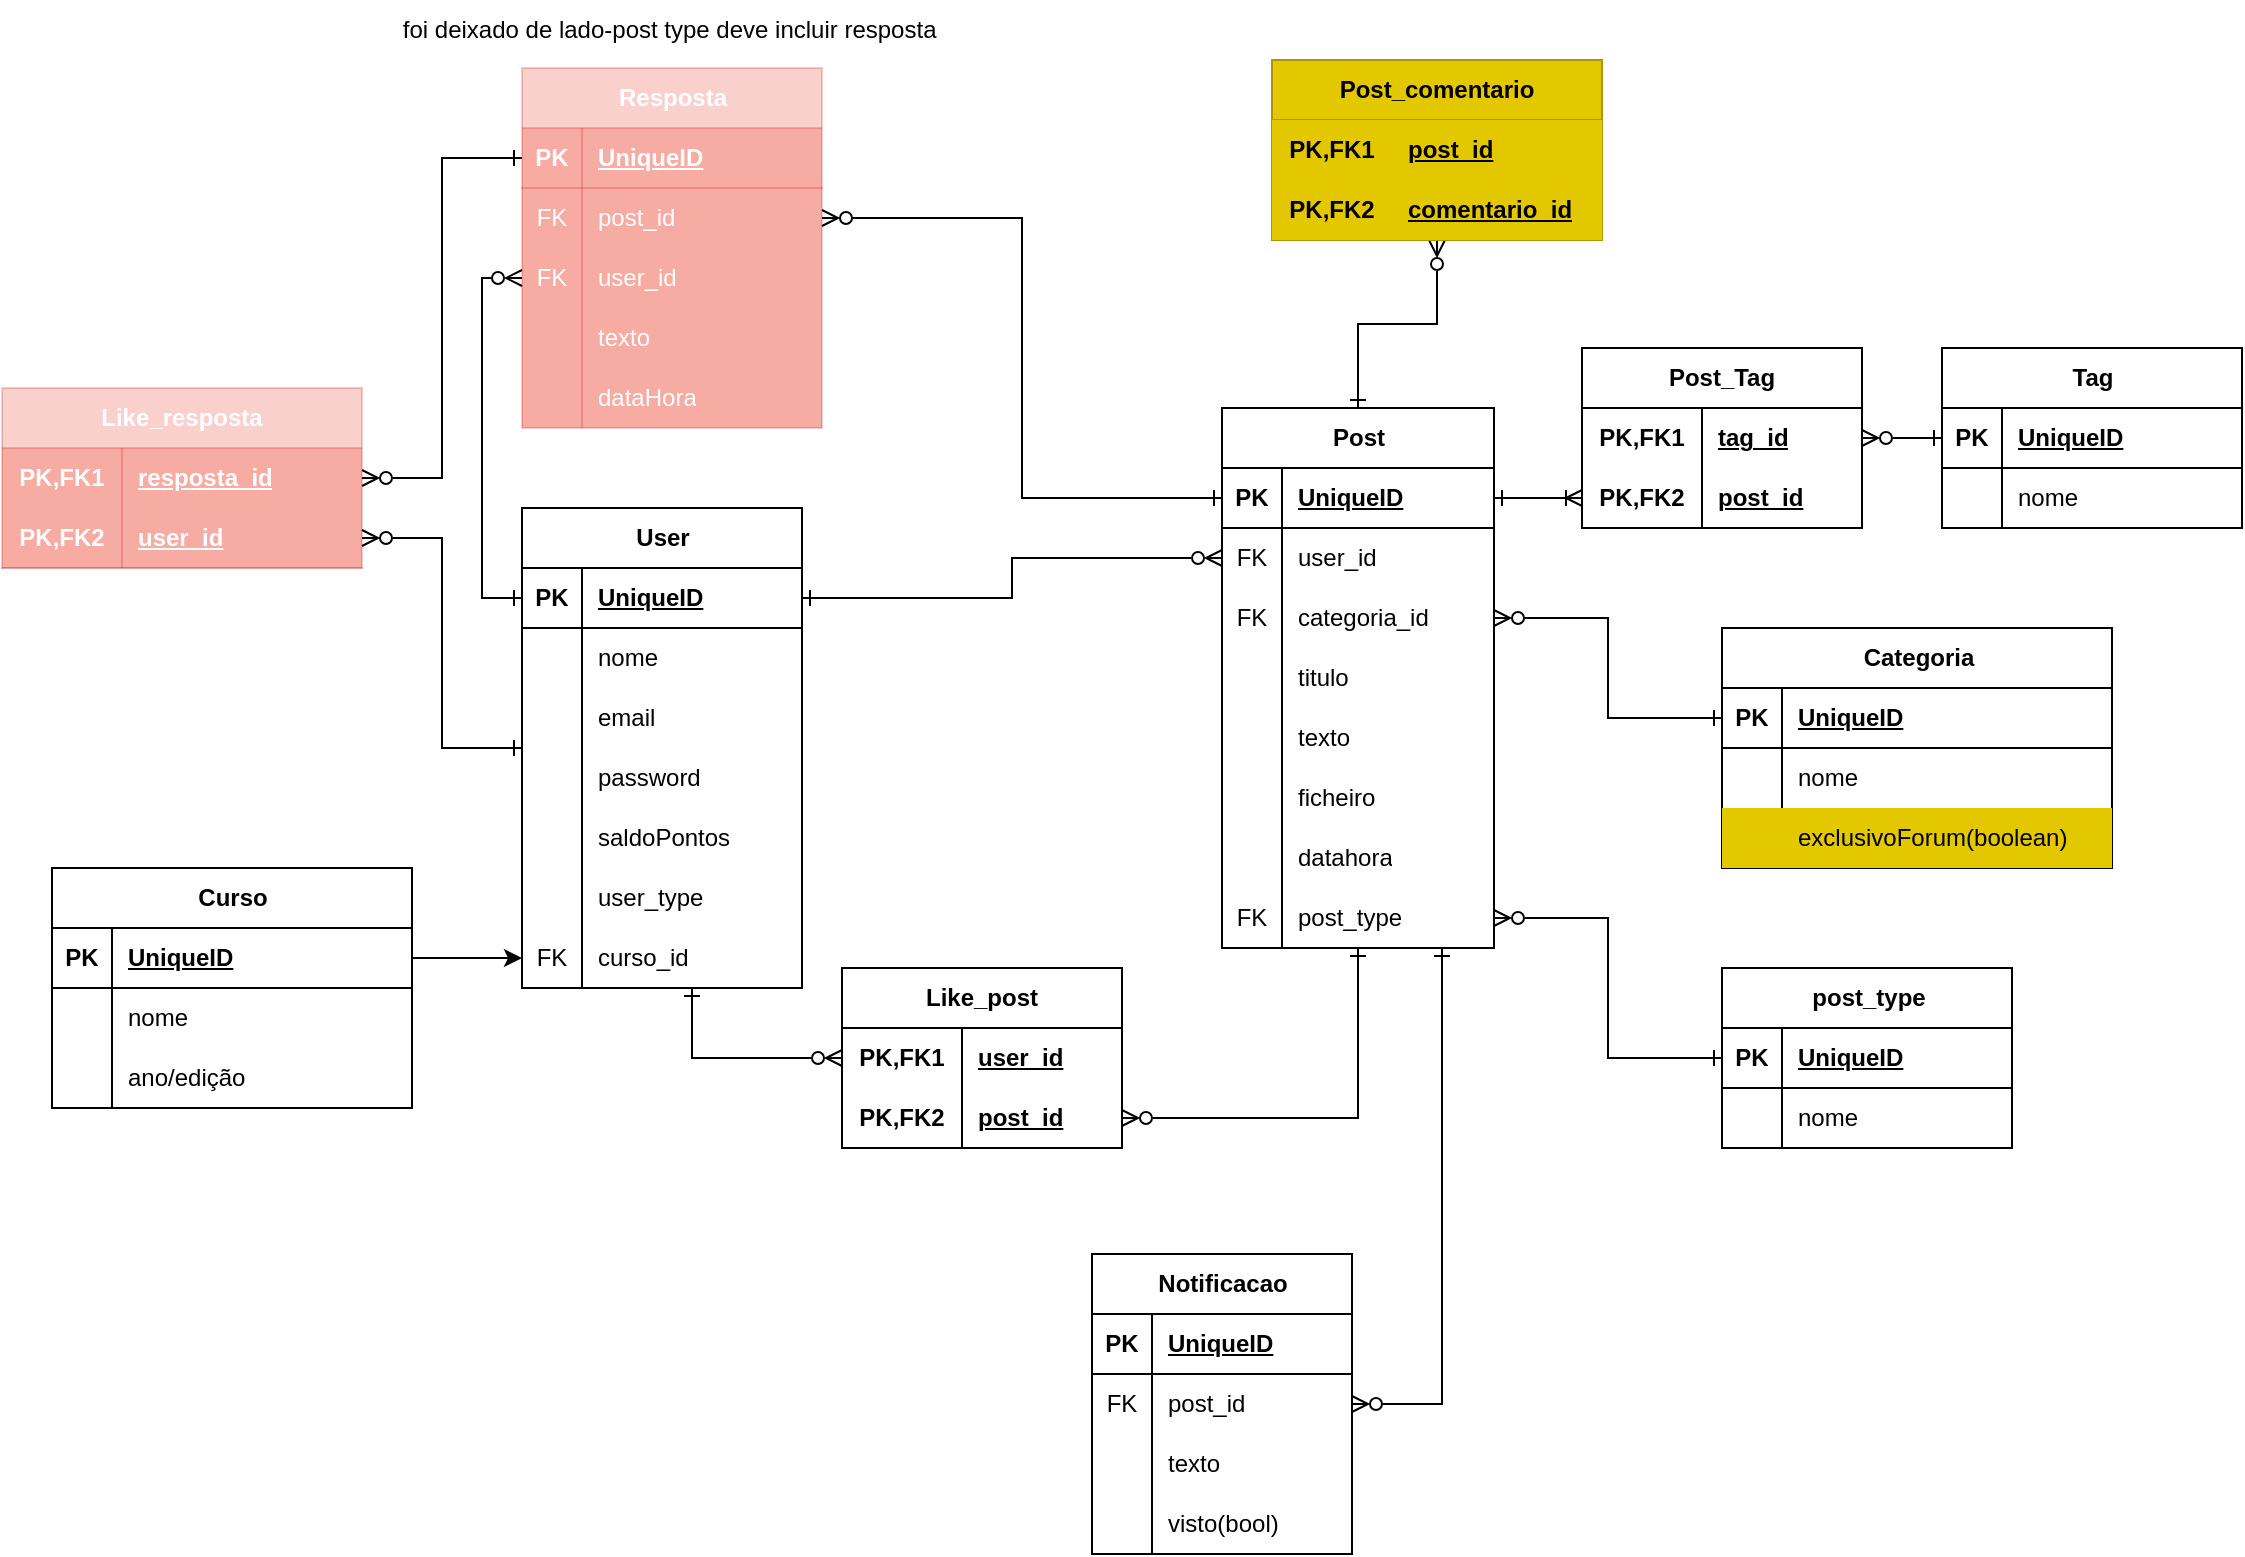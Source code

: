 <mxfile version="26.0.16">
  <diagram name="Page-1" id="hbSEL_cYmR5IS-ANKrM5">
    <mxGraphModel dx="1886" dy="828" grid="1" gridSize="10" guides="1" tooltips="1" connect="1" arrows="1" fold="1" page="1" pageScale="1" pageWidth="1169" pageHeight="827" math="0" shadow="0">
      <root>
        <mxCell id="0" />
        <mxCell id="1" parent="0" />
        <mxCell id="KKCodT-jRUQkAb0cyEV1-1" value="User" style="shape=table;startSize=30;container=1;collapsible=1;childLayout=tableLayout;fixedRows=1;rowLines=0;fontStyle=1;align=center;resizeLast=1;html=1;" parent="1" vertex="1">
          <mxGeometry x="285" y="274" width="140" height="240" as="geometry" />
        </mxCell>
        <mxCell id="KKCodT-jRUQkAb0cyEV1-2" value="" style="shape=tableRow;horizontal=0;startSize=0;swimlaneHead=0;swimlaneBody=0;fillColor=none;collapsible=0;dropTarget=0;points=[[0,0.5],[1,0.5]];portConstraint=eastwest;top=0;left=0;right=0;bottom=1;" parent="KKCodT-jRUQkAb0cyEV1-1" vertex="1">
          <mxGeometry y="30" width="140" height="30" as="geometry" />
        </mxCell>
        <mxCell id="KKCodT-jRUQkAb0cyEV1-3" value="PK" style="shape=partialRectangle;connectable=0;fillColor=none;top=0;left=0;bottom=0;right=0;fontStyle=1;overflow=hidden;whiteSpace=wrap;html=1;" parent="KKCodT-jRUQkAb0cyEV1-2" vertex="1">
          <mxGeometry width="30" height="30" as="geometry">
            <mxRectangle width="30" height="30" as="alternateBounds" />
          </mxGeometry>
        </mxCell>
        <mxCell id="KKCodT-jRUQkAb0cyEV1-4" value="UniqueID" style="shape=partialRectangle;connectable=0;fillColor=none;top=0;left=0;bottom=0;right=0;align=left;spacingLeft=6;fontStyle=5;overflow=hidden;whiteSpace=wrap;html=1;" parent="KKCodT-jRUQkAb0cyEV1-2" vertex="1">
          <mxGeometry x="30" width="110" height="30" as="geometry">
            <mxRectangle width="110" height="30" as="alternateBounds" />
          </mxGeometry>
        </mxCell>
        <mxCell id="KKCodT-jRUQkAb0cyEV1-5" value="" style="shape=tableRow;horizontal=0;startSize=0;swimlaneHead=0;swimlaneBody=0;fillColor=none;collapsible=0;dropTarget=0;points=[[0,0.5],[1,0.5]];portConstraint=eastwest;top=0;left=0;right=0;bottom=0;" parent="KKCodT-jRUQkAb0cyEV1-1" vertex="1">
          <mxGeometry y="60" width="140" height="30" as="geometry" />
        </mxCell>
        <mxCell id="KKCodT-jRUQkAb0cyEV1-6" value="" style="shape=partialRectangle;connectable=0;fillColor=none;top=0;left=0;bottom=0;right=0;editable=1;overflow=hidden;whiteSpace=wrap;html=1;" parent="KKCodT-jRUQkAb0cyEV1-5" vertex="1">
          <mxGeometry width="30" height="30" as="geometry">
            <mxRectangle width="30" height="30" as="alternateBounds" />
          </mxGeometry>
        </mxCell>
        <mxCell id="KKCodT-jRUQkAb0cyEV1-7" value="nome" style="shape=partialRectangle;connectable=0;fillColor=none;top=0;left=0;bottom=0;right=0;align=left;spacingLeft=6;overflow=hidden;whiteSpace=wrap;html=1;" parent="KKCodT-jRUQkAb0cyEV1-5" vertex="1">
          <mxGeometry x="30" width="110" height="30" as="geometry">
            <mxRectangle width="110" height="30" as="alternateBounds" />
          </mxGeometry>
        </mxCell>
        <mxCell id="KKCodT-jRUQkAb0cyEV1-8" value="" style="shape=tableRow;horizontal=0;startSize=0;swimlaneHead=0;swimlaneBody=0;fillColor=none;collapsible=0;dropTarget=0;points=[[0,0.5],[1,0.5]];portConstraint=eastwest;top=0;left=0;right=0;bottom=0;" parent="KKCodT-jRUQkAb0cyEV1-1" vertex="1">
          <mxGeometry y="90" width="140" height="30" as="geometry" />
        </mxCell>
        <mxCell id="KKCodT-jRUQkAb0cyEV1-9" value="" style="shape=partialRectangle;connectable=0;fillColor=none;top=0;left=0;bottom=0;right=0;editable=1;overflow=hidden;whiteSpace=wrap;html=1;" parent="KKCodT-jRUQkAb0cyEV1-8" vertex="1">
          <mxGeometry width="30" height="30" as="geometry">
            <mxRectangle width="30" height="30" as="alternateBounds" />
          </mxGeometry>
        </mxCell>
        <mxCell id="KKCodT-jRUQkAb0cyEV1-10" value="email" style="shape=partialRectangle;connectable=0;fillColor=none;top=0;left=0;bottom=0;right=0;align=left;spacingLeft=6;overflow=hidden;whiteSpace=wrap;html=1;" parent="KKCodT-jRUQkAb0cyEV1-8" vertex="1">
          <mxGeometry x="30" width="110" height="30" as="geometry">
            <mxRectangle width="110" height="30" as="alternateBounds" />
          </mxGeometry>
        </mxCell>
        <mxCell id="KKCodT-jRUQkAb0cyEV1-11" value="" style="shape=tableRow;horizontal=0;startSize=0;swimlaneHead=0;swimlaneBody=0;fillColor=none;collapsible=0;dropTarget=0;points=[[0,0.5],[1,0.5]];portConstraint=eastwest;top=0;left=0;right=0;bottom=0;" parent="KKCodT-jRUQkAb0cyEV1-1" vertex="1">
          <mxGeometry y="120" width="140" height="30" as="geometry" />
        </mxCell>
        <mxCell id="KKCodT-jRUQkAb0cyEV1-12" value="" style="shape=partialRectangle;connectable=0;fillColor=none;top=0;left=0;bottom=0;right=0;editable=1;overflow=hidden;whiteSpace=wrap;html=1;" parent="KKCodT-jRUQkAb0cyEV1-11" vertex="1">
          <mxGeometry width="30" height="30" as="geometry">
            <mxRectangle width="30" height="30" as="alternateBounds" />
          </mxGeometry>
        </mxCell>
        <mxCell id="KKCodT-jRUQkAb0cyEV1-13" value="password" style="shape=partialRectangle;connectable=0;fillColor=none;top=0;left=0;bottom=0;right=0;align=left;spacingLeft=6;overflow=hidden;whiteSpace=wrap;html=1;" parent="KKCodT-jRUQkAb0cyEV1-11" vertex="1">
          <mxGeometry x="30" width="110" height="30" as="geometry">
            <mxRectangle width="110" height="30" as="alternateBounds" />
          </mxGeometry>
        </mxCell>
        <mxCell id="KKCodT-jRUQkAb0cyEV1-14" value="" style="shape=tableRow;horizontal=0;startSize=0;swimlaneHead=0;swimlaneBody=0;fillColor=none;collapsible=0;dropTarget=0;points=[[0,0.5],[1,0.5]];portConstraint=eastwest;top=0;left=0;right=0;bottom=0;" parent="KKCodT-jRUQkAb0cyEV1-1" vertex="1">
          <mxGeometry y="150" width="140" height="30" as="geometry" />
        </mxCell>
        <mxCell id="KKCodT-jRUQkAb0cyEV1-15" value="" style="shape=partialRectangle;connectable=0;fillColor=none;top=0;left=0;bottom=0;right=0;editable=1;overflow=hidden;whiteSpace=wrap;html=1;" parent="KKCodT-jRUQkAb0cyEV1-14" vertex="1">
          <mxGeometry width="30" height="30" as="geometry">
            <mxRectangle width="30" height="30" as="alternateBounds" />
          </mxGeometry>
        </mxCell>
        <mxCell id="KKCodT-jRUQkAb0cyEV1-16" value="saldoPontos" style="shape=partialRectangle;connectable=0;fillColor=none;top=0;left=0;bottom=0;right=0;align=left;spacingLeft=6;overflow=hidden;whiteSpace=wrap;html=1;" parent="KKCodT-jRUQkAb0cyEV1-14" vertex="1">
          <mxGeometry x="30" width="110" height="30" as="geometry">
            <mxRectangle width="110" height="30" as="alternateBounds" />
          </mxGeometry>
        </mxCell>
        <mxCell id="KKCodT-jRUQkAb0cyEV1-17" value="" style="shape=tableRow;horizontal=0;startSize=0;swimlaneHead=0;swimlaneBody=0;fillColor=none;collapsible=0;dropTarget=0;points=[[0,0.5],[1,0.5]];portConstraint=eastwest;top=0;left=0;right=0;bottom=0;" parent="KKCodT-jRUQkAb0cyEV1-1" vertex="1">
          <mxGeometry y="180" width="140" height="30" as="geometry" />
        </mxCell>
        <mxCell id="KKCodT-jRUQkAb0cyEV1-18" value="" style="shape=partialRectangle;connectable=0;fillColor=none;top=0;left=0;bottom=0;right=0;editable=1;overflow=hidden;whiteSpace=wrap;html=1;" parent="KKCodT-jRUQkAb0cyEV1-17" vertex="1">
          <mxGeometry width="30" height="30" as="geometry">
            <mxRectangle width="30" height="30" as="alternateBounds" />
          </mxGeometry>
        </mxCell>
        <mxCell id="KKCodT-jRUQkAb0cyEV1-19" value="user_type" style="shape=partialRectangle;connectable=0;fillColor=none;top=0;left=0;bottom=0;right=0;align=left;spacingLeft=6;overflow=hidden;whiteSpace=wrap;html=1;" parent="KKCodT-jRUQkAb0cyEV1-17" vertex="1">
          <mxGeometry x="30" width="110" height="30" as="geometry">
            <mxRectangle width="110" height="30" as="alternateBounds" />
          </mxGeometry>
        </mxCell>
        <mxCell id="W4MDZ8F85-EEYweQwZsn-4" value="" style="shape=tableRow;horizontal=0;startSize=0;swimlaneHead=0;swimlaneBody=0;fillColor=none;collapsible=0;dropTarget=0;points=[[0,0.5],[1,0.5]];portConstraint=eastwest;top=0;left=0;right=0;bottom=0;" parent="KKCodT-jRUQkAb0cyEV1-1" vertex="1">
          <mxGeometry y="210" width="140" height="30" as="geometry" />
        </mxCell>
        <mxCell id="W4MDZ8F85-EEYweQwZsn-5" value="FK" style="shape=partialRectangle;connectable=0;fillColor=none;top=0;left=0;bottom=0;right=0;editable=1;overflow=hidden;whiteSpace=wrap;html=1;" parent="W4MDZ8F85-EEYweQwZsn-4" vertex="1">
          <mxGeometry width="30" height="30" as="geometry">
            <mxRectangle width="30" height="30" as="alternateBounds" />
          </mxGeometry>
        </mxCell>
        <mxCell id="W4MDZ8F85-EEYweQwZsn-6" value="curso_id" style="shape=partialRectangle;connectable=0;fillColor=none;top=0;left=0;bottom=0;right=0;align=left;spacingLeft=6;overflow=hidden;whiteSpace=wrap;html=1;" parent="W4MDZ8F85-EEYweQwZsn-4" vertex="1">
          <mxGeometry x="30" width="110" height="30" as="geometry">
            <mxRectangle width="110" height="30" as="alternateBounds" />
          </mxGeometry>
        </mxCell>
        <mxCell id="KKCodT-jRUQkAb0cyEV1-33" style="edgeStyle=orthogonalEdgeStyle;rounded=0;orthogonalLoop=1;jettySize=auto;html=1;entryX=1;entryY=0.5;entryDx=0;entryDy=0;exitX=0;exitY=0.5;exitDx=0;exitDy=0;endArrow=ERone;endFill=0;startArrow=ERzeroToMany;startFill=0;" parent="1" source="KKCodT-jRUQkAb0cyEV1-24" target="KKCodT-jRUQkAb0cyEV1-2" edge="1">
          <mxGeometry relative="1" as="geometry" />
        </mxCell>
        <mxCell id="KKCodT-jRUQkAb0cyEV1-20" value="Post" style="shape=table;startSize=30;container=1;collapsible=1;childLayout=tableLayout;fixedRows=1;rowLines=0;fontStyle=1;align=center;resizeLast=1;html=1;" parent="1" vertex="1">
          <mxGeometry x="635" y="224" width="136" height="270" as="geometry" />
        </mxCell>
        <mxCell id="KKCodT-jRUQkAb0cyEV1-21" value="" style="shape=tableRow;horizontal=0;startSize=0;swimlaneHead=0;swimlaneBody=0;fillColor=none;collapsible=0;dropTarget=0;points=[[0,0.5],[1,0.5]];portConstraint=eastwest;top=0;left=0;right=0;bottom=1;" parent="KKCodT-jRUQkAb0cyEV1-20" vertex="1">
          <mxGeometry y="30" width="136" height="30" as="geometry" />
        </mxCell>
        <mxCell id="KKCodT-jRUQkAb0cyEV1-22" value="PK" style="shape=partialRectangle;connectable=0;fillColor=none;top=0;left=0;bottom=0;right=0;fontStyle=1;overflow=hidden;whiteSpace=wrap;html=1;" parent="KKCodT-jRUQkAb0cyEV1-21" vertex="1">
          <mxGeometry width="30" height="30" as="geometry">
            <mxRectangle width="30" height="30" as="alternateBounds" />
          </mxGeometry>
        </mxCell>
        <mxCell id="KKCodT-jRUQkAb0cyEV1-23" value="UniqueID" style="shape=partialRectangle;connectable=0;fillColor=none;top=0;left=0;bottom=0;right=0;align=left;spacingLeft=6;fontStyle=5;overflow=hidden;whiteSpace=wrap;html=1;" parent="KKCodT-jRUQkAb0cyEV1-21" vertex="1">
          <mxGeometry x="30" width="106" height="30" as="geometry">
            <mxRectangle width="106" height="30" as="alternateBounds" />
          </mxGeometry>
        </mxCell>
        <mxCell id="KKCodT-jRUQkAb0cyEV1-24" value="" style="shape=tableRow;horizontal=0;startSize=0;swimlaneHead=0;swimlaneBody=0;fillColor=none;collapsible=0;dropTarget=0;points=[[0,0.5],[1,0.5]];portConstraint=eastwest;top=0;left=0;right=0;bottom=0;" parent="KKCodT-jRUQkAb0cyEV1-20" vertex="1">
          <mxGeometry y="60" width="136" height="30" as="geometry" />
        </mxCell>
        <mxCell id="KKCodT-jRUQkAb0cyEV1-25" value="FK" style="shape=partialRectangle;connectable=0;fillColor=none;top=0;left=0;bottom=0;right=0;editable=1;overflow=hidden;whiteSpace=wrap;html=1;" parent="KKCodT-jRUQkAb0cyEV1-24" vertex="1">
          <mxGeometry width="30" height="30" as="geometry">
            <mxRectangle width="30" height="30" as="alternateBounds" />
          </mxGeometry>
        </mxCell>
        <mxCell id="KKCodT-jRUQkAb0cyEV1-26" value="user_id" style="shape=partialRectangle;connectable=0;fillColor=none;top=0;left=0;bottom=0;right=0;align=left;spacingLeft=6;overflow=hidden;whiteSpace=wrap;html=1;" parent="KKCodT-jRUQkAb0cyEV1-24" vertex="1">
          <mxGeometry x="30" width="106" height="30" as="geometry">
            <mxRectangle width="106" height="30" as="alternateBounds" />
          </mxGeometry>
        </mxCell>
        <mxCell id="KKCodT-jRUQkAb0cyEV1-27" value="" style="shape=tableRow;horizontal=0;startSize=0;swimlaneHead=0;swimlaneBody=0;fillColor=none;collapsible=0;dropTarget=0;points=[[0,0.5],[1,0.5]];portConstraint=eastwest;top=0;left=0;right=0;bottom=0;" parent="KKCodT-jRUQkAb0cyEV1-20" vertex="1">
          <mxGeometry y="90" width="136" height="30" as="geometry" />
        </mxCell>
        <mxCell id="KKCodT-jRUQkAb0cyEV1-28" value="FK" style="shape=partialRectangle;connectable=0;fillColor=none;top=0;left=0;bottom=0;right=0;editable=1;overflow=hidden;whiteSpace=wrap;html=1;" parent="KKCodT-jRUQkAb0cyEV1-27" vertex="1">
          <mxGeometry width="30" height="30" as="geometry">
            <mxRectangle width="30" height="30" as="alternateBounds" />
          </mxGeometry>
        </mxCell>
        <mxCell id="KKCodT-jRUQkAb0cyEV1-29" value="categoria_id" style="shape=partialRectangle;connectable=0;fillColor=none;top=0;left=0;bottom=0;right=0;align=left;spacingLeft=6;overflow=hidden;whiteSpace=wrap;html=1;" parent="KKCodT-jRUQkAb0cyEV1-27" vertex="1">
          <mxGeometry x="30" width="106" height="30" as="geometry">
            <mxRectangle width="106" height="30" as="alternateBounds" />
          </mxGeometry>
        </mxCell>
        <mxCell id="KKCodT-jRUQkAb0cyEV1-30" value="" style="shape=tableRow;horizontal=0;startSize=0;swimlaneHead=0;swimlaneBody=0;fillColor=none;collapsible=0;dropTarget=0;points=[[0,0.5],[1,0.5]];portConstraint=eastwest;top=0;left=0;right=0;bottom=0;" parent="KKCodT-jRUQkAb0cyEV1-20" vertex="1">
          <mxGeometry y="120" width="136" height="30" as="geometry" />
        </mxCell>
        <mxCell id="KKCodT-jRUQkAb0cyEV1-31" value="" style="shape=partialRectangle;connectable=0;fillColor=none;top=0;left=0;bottom=0;right=0;editable=1;overflow=hidden;whiteSpace=wrap;html=1;" parent="KKCodT-jRUQkAb0cyEV1-30" vertex="1">
          <mxGeometry width="30" height="30" as="geometry">
            <mxRectangle width="30" height="30" as="alternateBounds" />
          </mxGeometry>
        </mxCell>
        <mxCell id="KKCodT-jRUQkAb0cyEV1-32" value="titulo" style="shape=partialRectangle;connectable=0;fillColor=none;top=0;left=0;bottom=0;right=0;align=left;spacingLeft=6;overflow=hidden;whiteSpace=wrap;html=1;" parent="KKCodT-jRUQkAb0cyEV1-30" vertex="1">
          <mxGeometry x="30" width="106" height="30" as="geometry">
            <mxRectangle width="106" height="30" as="alternateBounds" />
          </mxGeometry>
        </mxCell>
        <mxCell id="KKCodT-jRUQkAb0cyEV1-34" value="" style="shape=tableRow;horizontal=0;startSize=0;swimlaneHead=0;swimlaneBody=0;fillColor=none;collapsible=0;dropTarget=0;points=[[0,0.5],[1,0.5]];portConstraint=eastwest;top=0;left=0;right=0;bottom=0;" parent="KKCodT-jRUQkAb0cyEV1-20" vertex="1">
          <mxGeometry y="150" width="136" height="30" as="geometry" />
        </mxCell>
        <mxCell id="KKCodT-jRUQkAb0cyEV1-35" value="" style="shape=partialRectangle;connectable=0;fillColor=none;top=0;left=0;bottom=0;right=0;editable=1;overflow=hidden;whiteSpace=wrap;html=1;" parent="KKCodT-jRUQkAb0cyEV1-34" vertex="1">
          <mxGeometry width="30" height="30" as="geometry">
            <mxRectangle width="30" height="30" as="alternateBounds" />
          </mxGeometry>
        </mxCell>
        <mxCell id="KKCodT-jRUQkAb0cyEV1-36" value="texto" style="shape=partialRectangle;connectable=0;fillColor=none;top=0;left=0;bottom=0;right=0;align=left;spacingLeft=6;overflow=hidden;whiteSpace=wrap;html=1;" parent="KKCodT-jRUQkAb0cyEV1-34" vertex="1">
          <mxGeometry x="30" width="106" height="30" as="geometry">
            <mxRectangle width="106" height="30" as="alternateBounds" />
          </mxGeometry>
        </mxCell>
        <mxCell id="KKCodT-jRUQkAb0cyEV1-37" value="" style="shape=tableRow;horizontal=0;startSize=0;swimlaneHead=0;swimlaneBody=0;fillColor=none;collapsible=0;dropTarget=0;points=[[0,0.5],[1,0.5]];portConstraint=eastwest;top=0;left=0;right=0;bottom=0;" parent="KKCodT-jRUQkAb0cyEV1-20" vertex="1">
          <mxGeometry y="180" width="136" height="30" as="geometry" />
        </mxCell>
        <mxCell id="KKCodT-jRUQkAb0cyEV1-38" value="" style="shape=partialRectangle;connectable=0;fillColor=none;top=0;left=0;bottom=0;right=0;editable=1;overflow=hidden;whiteSpace=wrap;html=1;" parent="KKCodT-jRUQkAb0cyEV1-37" vertex="1">
          <mxGeometry width="30" height="30" as="geometry">
            <mxRectangle width="30" height="30" as="alternateBounds" />
          </mxGeometry>
        </mxCell>
        <mxCell id="KKCodT-jRUQkAb0cyEV1-39" value="ficheiro" style="shape=partialRectangle;connectable=0;fillColor=none;top=0;left=0;bottom=0;right=0;align=left;spacingLeft=6;overflow=hidden;whiteSpace=wrap;html=1;" parent="KKCodT-jRUQkAb0cyEV1-37" vertex="1">
          <mxGeometry x="30" width="106" height="30" as="geometry">
            <mxRectangle width="106" height="30" as="alternateBounds" />
          </mxGeometry>
        </mxCell>
        <mxCell id="KKCodT-jRUQkAb0cyEV1-140" value="" style="shape=tableRow;horizontal=0;startSize=0;swimlaneHead=0;swimlaneBody=0;fillColor=none;collapsible=0;dropTarget=0;points=[[0,0.5],[1,0.5]];portConstraint=eastwest;top=0;left=0;right=0;bottom=0;" parent="KKCodT-jRUQkAb0cyEV1-20" vertex="1">
          <mxGeometry y="210" width="136" height="30" as="geometry" />
        </mxCell>
        <mxCell id="KKCodT-jRUQkAb0cyEV1-141" value="" style="shape=partialRectangle;connectable=0;fillColor=none;top=0;left=0;bottom=0;right=0;editable=1;overflow=hidden;whiteSpace=wrap;html=1;" parent="KKCodT-jRUQkAb0cyEV1-140" vertex="1">
          <mxGeometry width="30" height="30" as="geometry">
            <mxRectangle width="30" height="30" as="alternateBounds" />
          </mxGeometry>
        </mxCell>
        <mxCell id="KKCodT-jRUQkAb0cyEV1-142" value="datahora" style="shape=partialRectangle;connectable=0;fillColor=none;top=0;left=0;bottom=0;right=0;align=left;spacingLeft=6;overflow=hidden;whiteSpace=wrap;html=1;" parent="KKCodT-jRUQkAb0cyEV1-140" vertex="1">
          <mxGeometry x="30" width="106" height="30" as="geometry">
            <mxRectangle width="106" height="30" as="alternateBounds" />
          </mxGeometry>
        </mxCell>
        <mxCell id="W4MDZ8F85-EEYweQwZsn-1" value="" style="shape=tableRow;horizontal=0;startSize=0;swimlaneHead=0;swimlaneBody=0;fillColor=none;collapsible=0;dropTarget=0;points=[[0,0.5],[1,0.5]];portConstraint=eastwest;top=0;left=0;right=0;bottom=0;" parent="KKCodT-jRUQkAb0cyEV1-20" vertex="1">
          <mxGeometry y="240" width="136" height="30" as="geometry" />
        </mxCell>
        <mxCell id="W4MDZ8F85-EEYweQwZsn-2" value="FK" style="shape=partialRectangle;connectable=0;fillColor=none;top=0;left=0;bottom=0;right=0;editable=1;overflow=hidden;whiteSpace=wrap;html=1;" parent="W4MDZ8F85-EEYweQwZsn-1" vertex="1">
          <mxGeometry width="30" height="30" as="geometry">
            <mxRectangle width="30" height="30" as="alternateBounds" />
          </mxGeometry>
        </mxCell>
        <mxCell id="W4MDZ8F85-EEYweQwZsn-3" value="post_type" style="shape=partialRectangle;connectable=0;fillColor=none;top=0;left=0;bottom=0;right=0;align=left;spacingLeft=6;overflow=hidden;whiteSpace=wrap;html=1;" parent="W4MDZ8F85-EEYweQwZsn-1" vertex="1">
          <mxGeometry x="30" width="106" height="30" as="geometry">
            <mxRectangle width="106" height="30" as="alternateBounds" />
          </mxGeometry>
        </mxCell>
        <mxCell id="KKCodT-jRUQkAb0cyEV1-40" value="Categoria" style="shape=table;startSize=30;container=1;collapsible=1;childLayout=tableLayout;fixedRows=1;rowLines=0;fontStyle=1;align=center;resizeLast=1;html=1;" parent="1" vertex="1">
          <mxGeometry x="885" y="334" width="195" height="120" as="geometry" />
        </mxCell>
        <mxCell id="KKCodT-jRUQkAb0cyEV1-41" value="" style="shape=tableRow;horizontal=0;startSize=0;swimlaneHead=0;swimlaneBody=0;fillColor=none;collapsible=0;dropTarget=0;points=[[0,0.5],[1,0.5]];portConstraint=eastwest;top=0;left=0;right=0;bottom=1;" parent="KKCodT-jRUQkAb0cyEV1-40" vertex="1">
          <mxGeometry y="30" width="195" height="30" as="geometry" />
        </mxCell>
        <mxCell id="KKCodT-jRUQkAb0cyEV1-42" value="PK" style="shape=partialRectangle;connectable=0;fillColor=none;top=0;left=0;bottom=0;right=0;fontStyle=1;overflow=hidden;whiteSpace=wrap;html=1;" parent="KKCodT-jRUQkAb0cyEV1-41" vertex="1">
          <mxGeometry width="30" height="30" as="geometry">
            <mxRectangle width="30" height="30" as="alternateBounds" />
          </mxGeometry>
        </mxCell>
        <mxCell id="KKCodT-jRUQkAb0cyEV1-43" value="UniqueID" style="shape=partialRectangle;connectable=0;fillColor=none;top=0;left=0;bottom=0;right=0;align=left;spacingLeft=6;fontStyle=5;overflow=hidden;whiteSpace=wrap;html=1;" parent="KKCodT-jRUQkAb0cyEV1-41" vertex="1">
          <mxGeometry x="30" width="165" height="30" as="geometry">
            <mxRectangle width="165" height="30" as="alternateBounds" />
          </mxGeometry>
        </mxCell>
        <mxCell id="KKCodT-jRUQkAb0cyEV1-44" value="" style="shape=tableRow;horizontal=0;startSize=0;swimlaneHead=0;swimlaneBody=0;fillColor=none;collapsible=0;dropTarget=0;points=[[0,0.5],[1,0.5]];portConstraint=eastwest;top=0;left=0;right=0;bottom=0;" parent="KKCodT-jRUQkAb0cyEV1-40" vertex="1">
          <mxGeometry y="60" width="195" height="30" as="geometry" />
        </mxCell>
        <mxCell id="KKCodT-jRUQkAb0cyEV1-45" value="" style="shape=partialRectangle;connectable=0;fillColor=none;top=0;left=0;bottom=0;right=0;editable=1;overflow=hidden;whiteSpace=wrap;html=1;" parent="KKCodT-jRUQkAb0cyEV1-44" vertex="1">
          <mxGeometry width="30" height="30" as="geometry">
            <mxRectangle width="30" height="30" as="alternateBounds" />
          </mxGeometry>
        </mxCell>
        <mxCell id="KKCodT-jRUQkAb0cyEV1-46" value="nome" style="shape=partialRectangle;connectable=0;fillColor=none;top=0;left=0;bottom=0;right=0;align=left;spacingLeft=6;overflow=hidden;whiteSpace=wrap;html=1;" parent="KKCodT-jRUQkAb0cyEV1-44" vertex="1">
          <mxGeometry x="30" width="165" height="30" as="geometry">
            <mxRectangle width="165" height="30" as="alternateBounds" />
          </mxGeometry>
        </mxCell>
        <mxCell id="SNgJ-iisqpBVm8Q-VzMb-11" value="" style="shape=tableRow;horizontal=0;startSize=0;swimlaneHead=0;swimlaneBody=0;fillColor=#e3c800;collapsible=0;dropTarget=0;points=[[0,0.5],[1,0.5]];portConstraint=eastwest;top=0;left=0;right=0;bottom=0;fontColor=#000000;strokeColor=#B09500;" vertex="1" parent="KKCodT-jRUQkAb0cyEV1-40">
          <mxGeometry y="90" width="195" height="30" as="geometry" />
        </mxCell>
        <mxCell id="SNgJ-iisqpBVm8Q-VzMb-12" value="" style="shape=partialRectangle;connectable=0;fillColor=none;top=0;left=0;bottom=0;right=0;editable=1;overflow=hidden;whiteSpace=wrap;html=1;" vertex="1" parent="SNgJ-iisqpBVm8Q-VzMb-11">
          <mxGeometry width="30" height="30" as="geometry">
            <mxRectangle width="30" height="30" as="alternateBounds" />
          </mxGeometry>
        </mxCell>
        <mxCell id="SNgJ-iisqpBVm8Q-VzMb-13" value="exclusivoForum(boolean)" style="shape=partialRectangle;connectable=0;fillColor=none;top=0;left=0;bottom=0;right=0;align=left;spacingLeft=6;overflow=hidden;whiteSpace=wrap;html=1;" vertex="1" parent="SNgJ-iisqpBVm8Q-VzMb-11">
          <mxGeometry x="30" width="165" height="30" as="geometry">
            <mxRectangle width="165" height="30" as="alternateBounds" />
          </mxGeometry>
        </mxCell>
        <mxCell id="KKCodT-jRUQkAb0cyEV1-53" style="edgeStyle=orthogonalEdgeStyle;rounded=0;orthogonalLoop=1;jettySize=auto;html=1;entryX=1;entryY=0.5;entryDx=0;entryDy=0;startArrow=ERone;startFill=0;endArrow=ERzeroToMany;endFill=0;" parent="1" source="KKCodT-jRUQkAb0cyEV1-41" target="KKCodT-jRUQkAb0cyEV1-27" edge="1">
          <mxGeometry relative="1" as="geometry" />
        </mxCell>
        <mxCell id="KKCodT-jRUQkAb0cyEV1-80" style="edgeStyle=orthogonalEdgeStyle;rounded=0;orthogonalLoop=1;jettySize=auto;html=1;entryX=1;entryY=0.5;entryDx=0;entryDy=0;endArrow=ERzeroToMany;endFill=0;startArrow=ERone;startFill=0;exitX=0;exitY=0.5;exitDx=0;exitDy=0;" parent="1" source="KKCodT-jRUQkAb0cyEV1-55" target="KKCodT-jRUQkAb0cyEV1-68" edge="1">
          <mxGeometry relative="1" as="geometry" />
        </mxCell>
        <mxCell id="KKCodT-jRUQkAb0cyEV1-54" value="Tag" style="shape=table;startSize=30;container=1;collapsible=1;childLayout=tableLayout;fixedRows=1;rowLines=0;fontStyle=1;align=center;resizeLast=1;html=1;" parent="1" vertex="1">
          <mxGeometry x="995" y="194" width="150" height="90" as="geometry" />
        </mxCell>
        <mxCell id="KKCodT-jRUQkAb0cyEV1-55" value="" style="shape=tableRow;horizontal=0;startSize=0;swimlaneHead=0;swimlaneBody=0;fillColor=none;collapsible=0;dropTarget=0;points=[[0,0.5],[1,0.5]];portConstraint=eastwest;top=0;left=0;right=0;bottom=1;" parent="KKCodT-jRUQkAb0cyEV1-54" vertex="1">
          <mxGeometry y="30" width="150" height="30" as="geometry" />
        </mxCell>
        <mxCell id="KKCodT-jRUQkAb0cyEV1-56" value="PK" style="shape=partialRectangle;connectable=0;fillColor=none;top=0;left=0;bottom=0;right=0;fontStyle=1;overflow=hidden;whiteSpace=wrap;html=1;" parent="KKCodT-jRUQkAb0cyEV1-55" vertex="1">
          <mxGeometry width="30" height="30" as="geometry">
            <mxRectangle width="30" height="30" as="alternateBounds" />
          </mxGeometry>
        </mxCell>
        <mxCell id="KKCodT-jRUQkAb0cyEV1-57" value="UniqueID" style="shape=partialRectangle;connectable=0;fillColor=none;top=0;left=0;bottom=0;right=0;align=left;spacingLeft=6;fontStyle=5;overflow=hidden;whiteSpace=wrap;html=1;" parent="KKCodT-jRUQkAb0cyEV1-55" vertex="1">
          <mxGeometry x="30" width="120" height="30" as="geometry">
            <mxRectangle width="120" height="30" as="alternateBounds" />
          </mxGeometry>
        </mxCell>
        <mxCell id="KKCodT-jRUQkAb0cyEV1-58" value="" style="shape=tableRow;horizontal=0;startSize=0;swimlaneHead=0;swimlaneBody=0;fillColor=none;collapsible=0;dropTarget=0;points=[[0,0.5],[1,0.5]];portConstraint=eastwest;top=0;left=0;right=0;bottom=0;" parent="KKCodT-jRUQkAb0cyEV1-54" vertex="1">
          <mxGeometry y="60" width="150" height="30" as="geometry" />
        </mxCell>
        <mxCell id="KKCodT-jRUQkAb0cyEV1-59" value="" style="shape=partialRectangle;connectable=0;fillColor=none;top=0;left=0;bottom=0;right=0;editable=1;overflow=hidden;whiteSpace=wrap;html=1;" parent="KKCodT-jRUQkAb0cyEV1-58" vertex="1">
          <mxGeometry width="30" height="30" as="geometry">
            <mxRectangle width="30" height="30" as="alternateBounds" />
          </mxGeometry>
        </mxCell>
        <mxCell id="KKCodT-jRUQkAb0cyEV1-60" value="nome" style="shape=partialRectangle;connectable=0;fillColor=none;top=0;left=0;bottom=0;right=0;align=left;spacingLeft=6;overflow=hidden;whiteSpace=wrap;html=1;" parent="KKCodT-jRUQkAb0cyEV1-58" vertex="1">
          <mxGeometry x="30" width="120" height="30" as="geometry">
            <mxRectangle width="120" height="30" as="alternateBounds" />
          </mxGeometry>
        </mxCell>
        <mxCell id="KKCodT-jRUQkAb0cyEV1-67" value="Post_Tag" style="shape=table;startSize=30;container=1;collapsible=1;childLayout=tableLayout;fixedRows=1;rowLines=0;fontStyle=1;align=center;resizeLast=1;html=1;whiteSpace=wrap;" parent="1" vertex="1">
          <mxGeometry x="815" y="194" width="140" height="90" as="geometry" />
        </mxCell>
        <mxCell id="KKCodT-jRUQkAb0cyEV1-68" value="" style="shape=tableRow;horizontal=0;startSize=0;swimlaneHead=0;swimlaneBody=0;fillColor=none;collapsible=0;dropTarget=0;points=[[0,0.5],[1,0.5]];portConstraint=eastwest;top=0;left=0;right=0;bottom=0;html=1;" parent="KKCodT-jRUQkAb0cyEV1-67" vertex="1">
          <mxGeometry y="30" width="140" height="30" as="geometry" />
        </mxCell>
        <mxCell id="KKCodT-jRUQkAb0cyEV1-69" value="PK,FK1" style="shape=partialRectangle;connectable=0;fillColor=none;top=0;left=0;bottom=0;right=0;fontStyle=1;overflow=hidden;html=1;whiteSpace=wrap;" parent="KKCodT-jRUQkAb0cyEV1-68" vertex="1">
          <mxGeometry width="60" height="30" as="geometry">
            <mxRectangle width="60" height="30" as="alternateBounds" />
          </mxGeometry>
        </mxCell>
        <mxCell id="KKCodT-jRUQkAb0cyEV1-70" value="tag_id" style="shape=partialRectangle;connectable=0;fillColor=none;top=0;left=0;bottom=0;right=0;align=left;spacingLeft=6;fontStyle=5;overflow=hidden;html=1;whiteSpace=wrap;" parent="KKCodT-jRUQkAb0cyEV1-68" vertex="1">
          <mxGeometry x="60" width="80" height="30" as="geometry">
            <mxRectangle width="80" height="30" as="alternateBounds" />
          </mxGeometry>
        </mxCell>
        <mxCell id="KKCodT-jRUQkAb0cyEV1-71" value="" style="shape=tableRow;horizontal=0;startSize=0;swimlaneHead=0;swimlaneBody=0;fillColor=none;collapsible=0;dropTarget=0;points=[[0,0.5],[1,0.5]];portConstraint=eastwest;top=0;left=0;right=0;bottom=1;html=1;" parent="KKCodT-jRUQkAb0cyEV1-67" vertex="1">
          <mxGeometry y="60" width="140" height="30" as="geometry" />
        </mxCell>
        <mxCell id="KKCodT-jRUQkAb0cyEV1-72" value="PK,FK2" style="shape=partialRectangle;connectable=0;fillColor=none;top=0;left=0;bottom=0;right=0;fontStyle=1;overflow=hidden;html=1;whiteSpace=wrap;" parent="KKCodT-jRUQkAb0cyEV1-71" vertex="1">
          <mxGeometry width="60" height="30" as="geometry">
            <mxRectangle width="60" height="30" as="alternateBounds" />
          </mxGeometry>
        </mxCell>
        <mxCell id="KKCodT-jRUQkAb0cyEV1-73" value="post_id" style="shape=partialRectangle;connectable=0;fillColor=none;top=0;left=0;bottom=0;right=0;align=left;spacingLeft=6;fontStyle=5;overflow=hidden;html=1;whiteSpace=wrap;" parent="KKCodT-jRUQkAb0cyEV1-71" vertex="1">
          <mxGeometry x="60" width="80" height="30" as="geometry">
            <mxRectangle width="80" height="30" as="alternateBounds" />
          </mxGeometry>
        </mxCell>
        <mxCell id="KKCodT-jRUQkAb0cyEV1-81" style="edgeStyle=orthogonalEdgeStyle;rounded=0;orthogonalLoop=1;jettySize=auto;html=1;entryX=0;entryY=0.5;entryDx=0;entryDy=0;startArrow=ERone;startFill=0;endArrow=ERoneToMany;endFill=0;" parent="1" source="KKCodT-jRUQkAb0cyEV1-21" target="KKCodT-jRUQkAb0cyEV1-71" edge="1">
          <mxGeometry relative="1" as="geometry" />
        </mxCell>
        <mxCell id="KKCodT-jRUQkAb0cyEV1-95" value="Like_post" style="shape=table;startSize=30;container=1;collapsible=1;childLayout=tableLayout;fixedRows=1;rowLines=0;fontStyle=1;align=center;resizeLast=1;html=1;whiteSpace=wrap;" parent="1" vertex="1">
          <mxGeometry x="445" y="504" width="140" height="90" as="geometry" />
        </mxCell>
        <mxCell id="KKCodT-jRUQkAb0cyEV1-96" value="" style="shape=tableRow;horizontal=0;startSize=0;swimlaneHead=0;swimlaneBody=0;fillColor=none;collapsible=0;dropTarget=0;points=[[0,0.5],[1,0.5]];portConstraint=eastwest;top=0;left=0;right=0;bottom=0;html=1;" parent="KKCodT-jRUQkAb0cyEV1-95" vertex="1">
          <mxGeometry y="30" width="140" height="30" as="geometry" />
        </mxCell>
        <mxCell id="KKCodT-jRUQkAb0cyEV1-97" value="PK,FK1" style="shape=partialRectangle;connectable=0;fillColor=none;top=0;left=0;bottom=0;right=0;fontStyle=1;overflow=hidden;html=1;whiteSpace=wrap;" parent="KKCodT-jRUQkAb0cyEV1-96" vertex="1">
          <mxGeometry width="60" height="30" as="geometry">
            <mxRectangle width="60" height="30" as="alternateBounds" />
          </mxGeometry>
        </mxCell>
        <mxCell id="KKCodT-jRUQkAb0cyEV1-98" value="user_id" style="shape=partialRectangle;connectable=0;fillColor=none;top=0;left=0;bottom=0;right=0;align=left;spacingLeft=6;fontStyle=5;overflow=hidden;html=1;whiteSpace=wrap;" parent="KKCodT-jRUQkAb0cyEV1-96" vertex="1">
          <mxGeometry x="60" width="80" height="30" as="geometry">
            <mxRectangle width="80" height="30" as="alternateBounds" />
          </mxGeometry>
        </mxCell>
        <mxCell id="KKCodT-jRUQkAb0cyEV1-99" value="" style="shape=tableRow;horizontal=0;startSize=0;swimlaneHead=0;swimlaneBody=0;fillColor=none;collapsible=0;dropTarget=0;points=[[0,0.5],[1,0.5]];portConstraint=eastwest;top=0;left=0;right=0;bottom=1;html=1;" parent="KKCodT-jRUQkAb0cyEV1-95" vertex="1">
          <mxGeometry y="60" width="140" height="30" as="geometry" />
        </mxCell>
        <mxCell id="KKCodT-jRUQkAb0cyEV1-100" value="PK,FK2" style="shape=partialRectangle;connectable=0;fillColor=none;top=0;left=0;bottom=0;right=0;fontStyle=1;overflow=hidden;html=1;whiteSpace=wrap;" parent="KKCodT-jRUQkAb0cyEV1-99" vertex="1">
          <mxGeometry width="60" height="30" as="geometry">
            <mxRectangle width="60" height="30" as="alternateBounds" />
          </mxGeometry>
        </mxCell>
        <mxCell id="KKCodT-jRUQkAb0cyEV1-101" value="post_id" style="shape=partialRectangle;connectable=0;fillColor=none;top=0;left=0;bottom=0;right=0;align=left;spacingLeft=6;fontStyle=5;overflow=hidden;html=1;whiteSpace=wrap;" parent="KKCodT-jRUQkAb0cyEV1-99" vertex="1">
          <mxGeometry x="60" width="80" height="30" as="geometry">
            <mxRectangle width="80" height="30" as="alternateBounds" />
          </mxGeometry>
        </mxCell>
        <mxCell id="KKCodT-jRUQkAb0cyEV1-108" style="edgeStyle=orthogonalEdgeStyle;rounded=0;orthogonalLoop=1;jettySize=auto;html=1;endArrow=ERone;endFill=0;startArrow=ERzeroToMany;startFill=0;" parent="1" source="KKCodT-jRUQkAb0cyEV1-96" target="KKCodT-jRUQkAb0cyEV1-1" edge="1">
          <mxGeometry relative="1" as="geometry">
            <Array as="points">
              <mxPoint x="370" y="549" />
            </Array>
          </mxGeometry>
        </mxCell>
        <mxCell id="KKCodT-jRUQkAb0cyEV1-109" style="edgeStyle=orthogonalEdgeStyle;rounded=0;orthogonalLoop=1;jettySize=auto;html=1;exitX=1;exitY=0.5;exitDx=0;exitDy=0;endArrow=ERone;endFill=0;startArrow=ERzeroToMany;startFill=0;" parent="1" source="KKCodT-jRUQkAb0cyEV1-99" target="KKCodT-jRUQkAb0cyEV1-20" edge="1">
          <mxGeometry relative="1" as="geometry" />
        </mxCell>
        <mxCell id="KKCodT-jRUQkAb0cyEV1-123" style="edgeStyle=orthogonalEdgeStyle;rounded=0;orthogonalLoop=1;jettySize=auto;html=1;entryX=0;entryY=0.5;entryDx=0;entryDy=0;exitX=1;exitY=0.5;exitDx=0;exitDy=0;endArrow=ERone;endFill=0;startArrow=ERzeroToMany;startFill=0;" parent="1" source="KKCodT-jRUQkAb0cyEV1-114" target="KKCodT-jRUQkAb0cyEV1-21" edge="1">
          <mxGeometry relative="1" as="geometry" />
        </mxCell>
        <mxCell id="KKCodT-jRUQkAb0cyEV1-110" value="Resposta" style="shape=table;startSize=30;container=1;collapsible=1;childLayout=tableLayout;fixedRows=1;rowLines=0;fontStyle=1;align=center;resizeLast=1;html=1;fillColor=#e51400;fontColor=#ffffff;strokeColor=#B20000;opacity=20;" parent="1" vertex="1">
          <mxGeometry x="285" y="54" width="150" height="180" as="geometry" />
        </mxCell>
        <mxCell id="KKCodT-jRUQkAb0cyEV1-111" value="" style="shape=tableRow;horizontal=0;startSize=0;swimlaneHead=0;swimlaneBody=0;fillColor=#e51400;collapsible=0;dropTarget=0;points=[[0,0.5],[1,0.5]];portConstraint=eastwest;top=0;left=0;right=0;bottom=1;fontColor=#ffffff;strokeColor=#B20000;opacity=20;" parent="KKCodT-jRUQkAb0cyEV1-110" vertex="1">
          <mxGeometry y="30" width="150" height="30" as="geometry" />
        </mxCell>
        <mxCell id="KKCodT-jRUQkAb0cyEV1-112" value="PK" style="shape=partialRectangle;connectable=0;fillColor=#e51400;top=0;left=0;bottom=0;right=0;fontStyle=1;overflow=hidden;whiteSpace=wrap;html=1;fontColor=#ffffff;strokeColor=#B20000;opacity=20;" parent="KKCodT-jRUQkAb0cyEV1-111" vertex="1">
          <mxGeometry width="30" height="30" as="geometry">
            <mxRectangle width="30" height="30" as="alternateBounds" />
          </mxGeometry>
        </mxCell>
        <mxCell id="KKCodT-jRUQkAb0cyEV1-113" value="UniqueID" style="shape=partialRectangle;connectable=0;fillColor=#e51400;top=0;left=0;bottom=0;right=0;align=left;spacingLeft=6;fontStyle=5;overflow=hidden;whiteSpace=wrap;html=1;fontColor=#ffffff;strokeColor=#B20000;opacity=20;" parent="KKCodT-jRUQkAb0cyEV1-111" vertex="1">
          <mxGeometry x="30" width="120" height="30" as="geometry">
            <mxRectangle width="120" height="30" as="alternateBounds" />
          </mxGeometry>
        </mxCell>
        <mxCell id="KKCodT-jRUQkAb0cyEV1-114" value="" style="shape=tableRow;horizontal=0;startSize=0;swimlaneHead=0;swimlaneBody=0;fillColor=#e51400;collapsible=0;dropTarget=0;points=[[0,0.5],[1,0.5]];portConstraint=eastwest;top=0;left=0;right=0;bottom=0;fontColor=#ffffff;strokeColor=#B20000;opacity=20;" parent="KKCodT-jRUQkAb0cyEV1-110" vertex="1">
          <mxGeometry y="60" width="150" height="30" as="geometry" />
        </mxCell>
        <mxCell id="KKCodT-jRUQkAb0cyEV1-115" value="FK" style="shape=partialRectangle;connectable=0;fillColor=#e51400;top=0;left=0;bottom=0;right=0;editable=1;overflow=hidden;whiteSpace=wrap;html=1;fontColor=#ffffff;strokeColor=#B20000;opacity=20;" parent="KKCodT-jRUQkAb0cyEV1-114" vertex="1">
          <mxGeometry width="30" height="30" as="geometry">
            <mxRectangle width="30" height="30" as="alternateBounds" />
          </mxGeometry>
        </mxCell>
        <mxCell id="KKCodT-jRUQkAb0cyEV1-116" value="post_id" style="shape=partialRectangle;connectable=0;fillColor=#e51400;top=0;left=0;bottom=0;right=0;align=left;spacingLeft=6;overflow=hidden;whiteSpace=wrap;html=1;fontColor=#ffffff;strokeColor=#B20000;opacity=20;" parent="KKCodT-jRUQkAb0cyEV1-114" vertex="1">
          <mxGeometry x="30" width="120" height="30" as="geometry">
            <mxRectangle width="120" height="30" as="alternateBounds" />
          </mxGeometry>
        </mxCell>
        <mxCell id="KKCodT-jRUQkAb0cyEV1-117" value="" style="shape=tableRow;horizontal=0;startSize=0;swimlaneHead=0;swimlaneBody=0;fillColor=#e51400;collapsible=0;dropTarget=0;points=[[0,0.5],[1,0.5]];portConstraint=eastwest;top=0;left=0;right=0;bottom=0;fontColor=#ffffff;strokeColor=#B20000;opacity=20;" parent="KKCodT-jRUQkAb0cyEV1-110" vertex="1">
          <mxGeometry y="90" width="150" height="30" as="geometry" />
        </mxCell>
        <mxCell id="KKCodT-jRUQkAb0cyEV1-118" value="FK" style="shape=partialRectangle;connectable=0;fillColor=#e51400;top=0;left=0;bottom=0;right=0;editable=1;overflow=hidden;whiteSpace=wrap;html=1;fontColor=#ffffff;strokeColor=#B20000;opacity=20;" parent="KKCodT-jRUQkAb0cyEV1-117" vertex="1">
          <mxGeometry width="30" height="30" as="geometry">
            <mxRectangle width="30" height="30" as="alternateBounds" />
          </mxGeometry>
        </mxCell>
        <mxCell id="KKCodT-jRUQkAb0cyEV1-119" value="user_id" style="shape=partialRectangle;connectable=0;fillColor=#e51400;top=0;left=0;bottom=0;right=0;align=left;spacingLeft=6;overflow=hidden;whiteSpace=wrap;html=1;fontColor=#ffffff;strokeColor=#B20000;opacity=20;" parent="KKCodT-jRUQkAb0cyEV1-117" vertex="1">
          <mxGeometry x="30" width="120" height="30" as="geometry">
            <mxRectangle width="120" height="30" as="alternateBounds" />
          </mxGeometry>
        </mxCell>
        <mxCell id="KKCodT-jRUQkAb0cyEV1-120" value="" style="shape=tableRow;horizontal=0;startSize=0;swimlaneHead=0;swimlaneBody=0;fillColor=#e51400;collapsible=0;dropTarget=0;points=[[0,0.5],[1,0.5]];portConstraint=eastwest;top=0;left=0;right=0;bottom=0;fontColor=#ffffff;strokeColor=#B20000;opacity=20;" parent="KKCodT-jRUQkAb0cyEV1-110" vertex="1">
          <mxGeometry y="120" width="150" height="30" as="geometry" />
        </mxCell>
        <mxCell id="KKCodT-jRUQkAb0cyEV1-121" value="" style="shape=partialRectangle;connectable=0;fillColor=#e51400;top=0;left=0;bottom=0;right=0;editable=1;overflow=hidden;whiteSpace=wrap;html=1;fontColor=#ffffff;strokeColor=#B20000;opacity=20;" parent="KKCodT-jRUQkAb0cyEV1-120" vertex="1">
          <mxGeometry width="30" height="30" as="geometry">
            <mxRectangle width="30" height="30" as="alternateBounds" />
          </mxGeometry>
        </mxCell>
        <mxCell id="KKCodT-jRUQkAb0cyEV1-122" value="texto" style="shape=partialRectangle;connectable=0;fillColor=#e51400;top=0;left=0;bottom=0;right=0;align=left;spacingLeft=6;overflow=hidden;whiteSpace=wrap;html=1;fontColor=#ffffff;strokeColor=#B20000;opacity=20;" parent="KKCodT-jRUQkAb0cyEV1-120" vertex="1">
          <mxGeometry x="30" width="120" height="30" as="geometry">
            <mxRectangle width="120" height="30" as="alternateBounds" />
          </mxGeometry>
        </mxCell>
        <mxCell id="KKCodT-jRUQkAb0cyEV1-156" value="" style="shape=tableRow;horizontal=0;startSize=0;swimlaneHead=0;swimlaneBody=0;fillColor=#e51400;collapsible=0;dropTarget=0;points=[[0,0.5],[1,0.5]];portConstraint=eastwest;top=0;left=0;right=0;bottom=0;fontColor=#ffffff;strokeColor=#B20000;opacity=20;" parent="KKCodT-jRUQkAb0cyEV1-110" vertex="1">
          <mxGeometry y="150" width="150" height="30" as="geometry" />
        </mxCell>
        <mxCell id="KKCodT-jRUQkAb0cyEV1-157" value="" style="shape=partialRectangle;connectable=0;fillColor=#e51400;top=0;left=0;bottom=0;right=0;editable=1;overflow=hidden;whiteSpace=wrap;html=1;fontColor=#ffffff;strokeColor=#B20000;opacity=20;" parent="KKCodT-jRUQkAb0cyEV1-156" vertex="1">
          <mxGeometry width="30" height="30" as="geometry">
            <mxRectangle width="30" height="30" as="alternateBounds" />
          </mxGeometry>
        </mxCell>
        <mxCell id="KKCodT-jRUQkAb0cyEV1-158" value="dataHora" style="shape=partialRectangle;connectable=0;fillColor=#e51400;top=0;left=0;bottom=0;right=0;align=left;spacingLeft=6;overflow=hidden;whiteSpace=wrap;html=1;fontColor=#ffffff;strokeColor=#B20000;opacity=20;" parent="KKCodT-jRUQkAb0cyEV1-156" vertex="1">
          <mxGeometry x="30" width="120" height="30" as="geometry">
            <mxRectangle width="120" height="30" as="alternateBounds" />
          </mxGeometry>
        </mxCell>
        <mxCell id="KKCodT-jRUQkAb0cyEV1-124" style="edgeStyle=orthogonalEdgeStyle;rounded=0;orthogonalLoop=1;jettySize=auto;html=1;entryX=0;entryY=0.5;entryDx=0;entryDy=0;exitX=0;exitY=0.5;exitDx=0;exitDy=0;endArrow=ERone;endFill=0;startArrow=ERzeroToMany;startFill=0;" parent="1" source="KKCodT-jRUQkAb0cyEV1-117" target="KKCodT-jRUQkAb0cyEV1-2" edge="1">
          <mxGeometry relative="1" as="geometry" />
        </mxCell>
        <mxCell id="KKCodT-jRUQkAb0cyEV1-138" style="edgeStyle=orthogonalEdgeStyle;rounded=0;orthogonalLoop=1;jettySize=auto;html=1;entryX=0;entryY=0.5;entryDx=0;entryDy=0;exitX=1;exitY=0.5;exitDx=0;exitDy=0;endArrow=ERone;endFill=0;startArrow=ERzeroToMany;startFill=0;" parent="1" source="KKCodT-jRUQkAb0cyEV1-126" target="KKCodT-jRUQkAb0cyEV1-111" edge="1">
          <mxGeometry relative="1" as="geometry" />
        </mxCell>
        <mxCell id="KKCodT-jRUQkAb0cyEV1-125" value="Like_resposta" style="shape=table;startSize=30;container=1;collapsible=1;childLayout=tableLayout;fixedRows=1;rowLines=0;fontStyle=1;align=center;resizeLast=1;html=1;whiteSpace=wrap;fillColor=#e51400;fontColor=#ffffff;strokeColor=#B20000;opacity=20;" parent="1" vertex="1">
          <mxGeometry x="25" y="214" width="180" height="90" as="geometry" />
        </mxCell>
        <mxCell id="KKCodT-jRUQkAb0cyEV1-126" value="" style="shape=tableRow;horizontal=0;startSize=0;swimlaneHead=0;swimlaneBody=0;fillColor=#e51400;collapsible=0;dropTarget=0;points=[[0,0.5],[1,0.5]];portConstraint=eastwest;top=0;left=0;right=0;bottom=0;html=1;fontColor=#ffffff;strokeColor=#B20000;opacity=20;" parent="KKCodT-jRUQkAb0cyEV1-125" vertex="1">
          <mxGeometry y="30" width="180" height="30" as="geometry" />
        </mxCell>
        <mxCell id="KKCodT-jRUQkAb0cyEV1-127" value="PK,FK1" style="shape=partialRectangle;connectable=0;fillColor=#e51400;top=0;left=0;bottom=0;right=0;fontStyle=1;overflow=hidden;html=1;whiteSpace=wrap;fontColor=#ffffff;strokeColor=#B20000;opacity=20;" parent="KKCodT-jRUQkAb0cyEV1-126" vertex="1">
          <mxGeometry width="60" height="30" as="geometry">
            <mxRectangle width="60" height="30" as="alternateBounds" />
          </mxGeometry>
        </mxCell>
        <mxCell id="KKCodT-jRUQkAb0cyEV1-128" value="resposta_id" style="shape=partialRectangle;connectable=0;fillColor=#e51400;top=0;left=0;bottom=0;right=0;align=left;spacingLeft=6;fontStyle=5;overflow=hidden;html=1;whiteSpace=wrap;fontColor=#ffffff;strokeColor=#B20000;opacity=20;" parent="KKCodT-jRUQkAb0cyEV1-126" vertex="1">
          <mxGeometry x="60" width="120" height="30" as="geometry">
            <mxRectangle width="120" height="30" as="alternateBounds" />
          </mxGeometry>
        </mxCell>
        <mxCell id="KKCodT-jRUQkAb0cyEV1-129" value="" style="shape=tableRow;horizontal=0;startSize=0;swimlaneHead=0;swimlaneBody=0;fillColor=#e51400;collapsible=0;dropTarget=0;points=[[0,0.5],[1,0.5]];portConstraint=eastwest;top=0;left=0;right=0;bottom=1;html=1;fontColor=#ffffff;strokeColor=#B20000;opacity=20;" parent="KKCodT-jRUQkAb0cyEV1-125" vertex="1">
          <mxGeometry y="60" width="180" height="30" as="geometry" />
        </mxCell>
        <mxCell id="KKCodT-jRUQkAb0cyEV1-130" value="PK,FK2" style="shape=partialRectangle;connectable=0;fillColor=#e51400;top=0;left=0;bottom=0;right=0;fontStyle=1;overflow=hidden;html=1;whiteSpace=wrap;fontColor=#ffffff;strokeColor=#B20000;opacity=20;" parent="KKCodT-jRUQkAb0cyEV1-129" vertex="1">
          <mxGeometry width="60" height="30" as="geometry">
            <mxRectangle width="60" height="30" as="alternateBounds" />
          </mxGeometry>
        </mxCell>
        <mxCell id="KKCodT-jRUQkAb0cyEV1-131" value="user_id" style="shape=partialRectangle;connectable=0;fillColor=#e51400;top=0;left=0;bottom=0;right=0;align=left;spacingLeft=6;fontStyle=5;overflow=hidden;html=1;whiteSpace=wrap;fontColor=#ffffff;strokeColor=#B20000;opacity=20;" parent="KKCodT-jRUQkAb0cyEV1-129" vertex="1">
          <mxGeometry x="60" width="120" height="30" as="geometry">
            <mxRectangle width="120" height="30" as="alternateBounds" />
          </mxGeometry>
        </mxCell>
        <mxCell id="KKCodT-jRUQkAb0cyEV1-139" style="edgeStyle=orthogonalEdgeStyle;rounded=0;orthogonalLoop=1;jettySize=auto;html=1;endArrow=ERone;endFill=0;startArrow=ERzeroToMany;startFill=0;" parent="1" source="KKCodT-jRUQkAb0cyEV1-129" target="KKCodT-jRUQkAb0cyEV1-1" edge="1">
          <mxGeometry relative="1" as="geometry" />
        </mxCell>
        <mxCell id="KKCodT-jRUQkAb0cyEV1-173" style="edgeStyle=orthogonalEdgeStyle;rounded=0;orthogonalLoop=1;jettySize=auto;html=1;endArrow=ERone;endFill=0;startArrow=ERzeroToMany;startFill=0;exitX=1;exitY=0.5;exitDx=0;exitDy=0;" parent="1" source="ngp7dTesGm7RVbJ_GWck-8" target="KKCodT-jRUQkAb0cyEV1-20" edge="1">
          <mxGeometry relative="1" as="geometry">
            <mxPoint x="745" y="724" as="sourcePoint" />
            <Array as="points">
              <mxPoint x="745" y="722" />
            </Array>
          </mxGeometry>
        </mxCell>
        <mxCell id="W4MDZ8F85-EEYweQwZsn-7" value="Curso" style="shape=table;startSize=30;container=1;collapsible=1;childLayout=tableLayout;fixedRows=1;rowLines=0;fontStyle=1;align=center;resizeLast=1;html=1;" parent="1" vertex="1">
          <mxGeometry x="50" y="454" width="180" height="120" as="geometry" />
        </mxCell>
        <mxCell id="W4MDZ8F85-EEYweQwZsn-8" value="" style="shape=tableRow;horizontal=0;startSize=0;swimlaneHead=0;swimlaneBody=0;fillColor=none;collapsible=0;dropTarget=0;points=[[0,0.5],[1,0.5]];portConstraint=eastwest;top=0;left=0;right=0;bottom=1;" parent="W4MDZ8F85-EEYweQwZsn-7" vertex="1">
          <mxGeometry y="30" width="180" height="30" as="geometry" />
        </mxCell>
        <mxCell id="W4MDZ8F85-EEYweQwZsn-9" value="PK" style="shape=partialRectangle;connectable=0;fillColor=none;top=0;left=0;bottom=0;right=0;fontStyle=1;overflow=hidden;whiteSpace=wrap;html=1;" parent="W4MDZ8F85-EEYweQwZsn-8" vertex="1">
          <mxGeometry width="30" height="30" as="geometry">
            <mxRectangle width="30" height="30" as="alternateBounds" />
          </mxGeometry>
        </mxCell>
        <mxCell id="W4MDZ8F85-EEYweQwZsn-10" value="UniqueID" style="shape=partialRectangle;connectable=0;fillColor=none;top=0;left=0;bottom=0;right=0;align=left;spacingLeft=6;fontStyle=5;overflow=hidden;whiteSpace=wrap;html=1;" parent="W4MDZ8F85-EEYweQwZsn-8" vertex="1">
          <mxGeometry x="30" width="150" height="30" as="geometry">
            <mxRectangle width="150" height="30" as="alternateBounds" />
          </mxGeometry>
        </mxCell>
        <mxCell id="W4MDZ8F85-EEYweQwZsn-11" value="" style="shape=tableRow;horizontal=0;startSize=0;swimlaneHead=0;swimlaneBody=0;fillColor=none;collapsible=0;dropTarget=0;points=[[0,0.5],[1,0.5]];portConstraint=eastwest;top=0;left=0;right=0;bottom=0;" parent="W4MDZ8F85-EEYweQwZsn-7" vertex="1">
          <mxGeometry y="60" width="180" height="30" as="geometry" />
        </mxCell>
        <mxCell id="W4MDZ8F85-EEYweQwZsn-12" value="" style="shape=partialRectangle;connectable=0;fillColor=none;top=0;left=0;bottom=0;right=0;editable=1;overflow=hidden;whiteSpace=wrap;html=1;" parent="W4MDZ8F85-EEYweQwZsn-11" vertex="1">
          <mxGeometry width="30" height="30" as="geometry">
            <mxRectangle width="30" height="30" as="alternateBounds" />
          </mxGeometry>
        </mxCell>
        <mxCell id="W4MDZ8F85-EEYweQwZsn-13" value="nome" style="shape=partialRectangle;connectable=0;fillColor=none;top=0;left=0;bottom=0;right=0;align=left;spacingLeft=6;overflow=hidden;whiteSpace=wrap;html=1;" parent="W4MDZ8F85-EEYweQwZsn-11" vertex="1">
          <mxGeometry x="30" width="150" height="30" as="geometry">
            <mxRectangle width="150" height="30" as="alternateBounds" />
          </mxGeometry>
        </mxCell>
        <mxCell id="W4MDZ8F85-EEYweQwZsn-21" value="" style="shape=tableRow;horizontal=0;startSize=0;swimlaneHead=0;swimlaneBody=0;fillColor=none;collapsible=0;dropTarget=0;points=[[0,0.5],[1,0.5]];portConstraint=eastwest;top=0;left=0;right=0;bottom=0;" parent="W4MDZ8F85-EEYweQwZsn-7" vertex="1">
          <mxGeometry y="90" width="180" height="30" as="geometry" />
        </mxCell>
        <mxCell id="W4MDZ8F85-EEYweQwZsn-22" value="" style="shape=partialRectangle;connectable=0;fillColor=none;top=0;left=0;bottom=0;right=0;editable=1;overflow=hidden;whiteSpace=wrap;html=1;" parent="W4MDZ8F85-EEYweQwZsn-21" vertex="1">
          <mxGeometry width="30" height="30" as="geometry">
            <mxRectangle width="30" height="30" as="alternateBounds" />
          </mxGeometry>
        </mxCell>
        <mxCell id="W4MDZ8F85-EEYweQwZsn-23" value="ano/edição" style="shape=partialRectangle;connectable=0;fillColor=none;top=0;left=0;bottom=0;right=0;align=left;spacingLeft=6;overflow=hidden;whiteSpace=wrap;html=1;" parent="W4MDZ8F85-EEYweQwZsn-21" vertex="1">
          <mxGeometry x="30" width="150" height="30" as="geometry">
            <mxRectangle width="150" height="30" as="alternateBounds" />
          </mxGeometry>
        </mxCell>
        <mxCell id="W4MDZ8F85-EEYweQwZsn-20" style="edgeStyle=orthogonalEdgeStyle;rounded=0;orthogonalLoop=1;jettySize=auto;html=1;entryX=0;entryY=0.5;entryDx=0;entryDy=0;exitX=1;exitY=0.5;exitDx=0;exitDy=0;" parent="1" source="W4MDZ8F85-EEYweQwZsn-8" target="W4MDZ8F85-EEYweQwZsn-4" edge="1">
          <mxGeometry relative="1" as="geometry" />
        </mxCell>
        <mxCell id="W4MDZ8F85-EEYweQwZsn-24" value="post_type" style="shape=table;startSize=30;container=1;collapsible=1;childLayout=tableLayout;fixedRows=1;rowLines=0;fontStyle=1;align=center;resizeLast=1;html=1;" parent="1" vertex="1">
          <mxGeometry x="885" y="504" width="145" height="90" as="geometry" />
        </mxCell>
        <mxCell id="W4MDZ8F85-EEYweQwZsn-25" value="" style="shape=tableRow;horizontal=0;startSize=0;swimlaneHead=0;swimlaneBody=0;fillColor=none;collapsible=0;dropTarget=0;points=[[0,0.5],[1,0.5]];portConstraint=eastwest;top=0;left=0;right=0;bottom=1;" parent="W4MDZ8F85-EEYweQwZsn-24" vertex="1">
          <mxGeometry y="30" width="145" height="30" as="geometry" />
        </mxCell>
        <mxCell id="W4MDZ8F85-EEYweQwZsn-26" value="PK" style="shape=partialRectangle;connectable=0;fillColor=none;top=0;left=0;bottom=0;right=0;fontStyle=1;overflow=hidden;whiteSpace=wrap;html=1;" parent="W4MDZ8F85-EEYweQwZsn-25" vertex="1">
          <mxGeometry width="30" height="30" as="geometry">
            <mxRectangle width="30" height="30" as="alternateBounds" />
          </mxGeometry>
        </mxCell>
        <mxCell id="W4MDZ8F85-EEYweQwZsn-27" value="UniqueID" style="shape=partialRectangle;connectable=0;fillColor=none;top=0;left=0;bottom=0;right=0;align=left;spacingLeft=6;fontStyle=5;overflow=hidden;whiteSpace=wrap;html=1;" parent="W4MDZ8F85-EEYweQwZsn-25" vertex="1">
          <mxGeometry x="30" width="115" height="30" as="geometry">
            <mxRectangle width="115" height="30" as="alternateBounds" />
          </mxGeometry>
        </mxCell>
        <mxCell id="W4MDZ8F85-EEYweQwZsn-28" value="" style="shape=tableRow;horizontal=0;startSize=0;swimlaneHead=0;swimlaneBody=0;fillColor=none;collapsible=0;dropTarget=0;points=[[0,0.5],[1,0.5]];portConstraint=eastwest;top=0;left=0;right=0;bottom=0;" parent="W4MDZ8F85-EEYweQwZsn-24" vertex="1">
          <mxGeometry y="60" width="145" height="30" as="geometry" />
        </mxCell>
        <mxCell id="W4MDZ8F85-EEYweQwZsn-29" value="" style="shape=partialRectangle;connectable=0;fillColor=none;top=0;left=0;bottom=0;right=0;editable=1;overflow=hidden;whiteSpace=wrap;html=1;" parent="W4MDZ8F85-EEYweQwZsn-28" vertex="1">
          <mxGeometry width="30" height="30" as="geometry">
            <mxRectangle width="30" height="30" as="alternateBounds" />
          </mxGeometry>
        </mxCell>
        <mxCell id="W4MDZ8F85-EEYweQwZsn-30" value="nome" style="shape=partialRectangle;connectable=0;fillColor=none;top=0;left=0;bottom=0;right=0;align=left;spacingLeft=6;overflow=hidden;whiteSpace=wrap;html=1;" parent="W4MDZ8F85-EEYweQwZsn-28" vertex="1">
          <mxGeometry x="30" width="115" height="30" as="geometry">
            <mxRectangle width="115" height="30" as="alternateBounds" />
          </mxGeometry>
        </mxCell>
        <mxCell id="W4MDZ8F85-EEYweQwZsn-37" style="edgeStyle=orthogonalEdgeStyle;rounded=0;orthogonalLoop=1;jettySize=auto;html=1;entryX=1;entryY=0.5;entryDx=0;entryDy=0;exitX=0;exitY=0.5;exitDx=0;exitDy=0;endArrow=ERzeroToMany;endFill=0;startArrow=ERone;startFill=0;" parent="1" source="W4MDZ8F85-EEYweQwZsn-25" target="W4MDZ8F85-EEYweQwZsn-1" edge="1">
          <mxGeometry relative="1" as="geometry">
            <mxPoint x="850" y="590" as="sourcePoint" />
          </mxGeometry>
        </mxCell>
        <mxCell id="ngp7dTesGm7RVbJ_GWck-1" value="Notificacao" style="shape=table;startSize=30;container=1;collapsible=1;childLayout=tableLayout;fixedRows=1;rowLines=0;fontStyle=1;align=center;resizeLast=1;html=1;" parent="1" vertex="1">
          <mxGeometry x="570" y="647" width="130" height="150" as="geometry" />
        </mxCell>
        <mxCell id="ngp7dTesGm7RVbJ_GWck-2" value="" style="shape=tableRow;horizontal=0;startSize=0;swimlaneHead=0;swimlaneBody=0;fillColor=none;collapsible=0;dropTarget=0;points=[[0,0.5],[1,0.5]];portConstraint=eastwest;top=0;left=0;right=0;bottom=1;" parent="ngp7dTesGm7RVbJ_GWck-1" vertex="1">
          <mxGeometry y="30" width="130" height="30" as="geometry" />
        </mxCell>
        <mxCell id="ngp7dTesGm7RVbJ_GWck-3" value="PK" style="shape=partialRectangle;connectable=0;fillColor=none;top=0;left=0;bottom=0;right=0;fontStyle=1;overflow=hidden;whiteSpace=wrap;html=1;" parent="ngp7dTesGm7RVbJ_GWck-2" vertex="1">
          <mxGeometry width="30" height="30" as="geometry">
            <mxRectangle width="30" height="30" as="alternateBounds" />
          </mxGeometry>
        </mxCell>
        <mxCell id="ngp7dTesGm7RVbJ_GWck-4" value="UniqueID" style="shape=partialRectangle;connectable=0;fillColor=none;top=0;left=0;bottom=0;right=0;align=left;spacingLeft=6;fontStyle=5;overflow=hidden;whiteSpace=wrap;html=1;" parent="ngp7dTesGm7RVbJ_GWck-2" vertex="1">
          <mxGeometry x="30" width="100" height="30" as="geometry">
            <mxRectangle width="100" height="30" as="alternateBounds" />
          </mxGeometry>
        </mxCell>
        <mxCell id="ngp7dTesGm7RVbJ_GWck-8" value="" style="shape=tableRow;horizontal=0;startSize=0;swimlaneHead=0;swimlaneBody=0;fillColor=none;collapsible=0;dropTarget=0;points=[[0,0.5],[1,0.5]];portConstraint=eastwest;top=0;left=0;right=0;bottom=0;" parent="ngp7dTesGm7RVbJ_GWck-1" vertex="1">
          <mxGeometry y="60" width="130" height="30" as="geometry" />
        </mxCell>
        <mxCell id="ngp7dTesGm7RVbJ_GWck-9" value="FK" style="shape=partialRectangle;connectable=0;fillColor=none;top=0;left=0;bottom=0;right=0;editable=1;overflow=hidden;whiteSpace=wrap;html=1;" parent="ngp7dTesGm7RVbJ_GWck-8" vertex="1">
          <mxGeometry width="30" height="30" as="geometry">
            <mxRectangle width="30" height="30" as="alternateBounds" />
          </mxGeometry>
        </mxCell>
        <mxCell id="ngp7dTesGm7RVbJ_GWck-10" value="post_id" style="shape=partialRectangle;connectable=0;fillColor=none;top=0;left=0;bottom=0;right=0;align=left;spacingLeft=6;overflow=hidden;whiteSpace=wrap;html=1;" parent="ngp7dTesGm7RVbJ_GWck-8" vertex="1">
          <mxGeometry x="30" width="100" height="30" as="geometry">
            <mxRectangle width="100" height="30" as="alternateBounds" />
          </mxGeometry>
        </mxCell>
        <mxCell id="ngp7dTesGm7RVbJ_GWck-11" value="" style="shape=tableRow;horizontal=0;startSize=0;swimlaneHead=0;swimlaneBody=0;fillColor=none;collapsible=0;dropTarget=0;points=[[0,0.5],[1,0.5]];portConstraint=eastwest;top=0;left=0;right=0;bottom=0;" parent="ngp7dTesGm7RVbJ_GWck-1" vertex="1">
          <mxGeometry y="90" width="130" height="30" as="geometry" />
        </mxCell>
        <mxCell id="ngp7dTesGm7RVbJ_GWck-12" value="" style="shape=partialRectangle;connectable=0;fillColor=none;top=0;left=0;bottom=0;right=0;editable=1;overflow=hidden;whiteSpace=wrap;html=1;" parent="ngp7dTesGm7RVbJ_GWck-11" vertex="1">
          <mxGeometry width="30" height="30" as="geometry">
            <mxRectangle width="30" height="30" as="alternateBounds" />
          </mxGeometry>
        </mxCell>
        <mxCell id="ngp7dTesGm7RVbJ_GWck-13" value="texto" style="shape=partialRectangle;connectable=0;fillColor=none;top=0;left=0;bottom=0;right=0;align=left;spacingLeft=6;overflow=hidden;whiteSpace=wrap;html=1;" parent="ngp7dTesGm7RVbJ_GWck-11" vertex="1">
          <mxGeometry x="30" width="100" height="30" as="geometry">
            <mxRectangle width="100" height="30" as="alternateBounds" />
          </mxGeometry>
        </mxCell>
        <mxCell id="ngp7dTesGm7RVbJ_GWck-14" value="" style="shape=tableRow;horizontal=0;startSize=0;swimlaneHead=0;swimlaneBody=0;fillColor=none;collapsible=0;dropTarget=0;points=[[0,0.5],[1,0.5]];portConstraint=eastwest;top=0;left=0;right=0;bottom=0;" parent="ngp7dTesGm7RVbJ_GWck-1" vertex="1">
          <mxGeometry y="120" width="130" height="30" as="geometry" />
        </mxCell>
        <mxCell id="ngp7dTesGm7RVbJ_GWck-15" value="" style="shape=partialRectangle;connectable=0;fillColor=none;top=0;left=0;bottom=0;right=0;editable=1;overflow=hidden;whiteSpace=wrap;html=1;" parent="ngp7dTesGm7RVbJ_GWck-14" vertex="1">
          <mxGeometry width="30" height="30" as="geometry">
            <mxRectangle width="30" height="30" as="alternateBounds" />
          </mxGeometry>
        </mxCell>
        <mxCell id="ngp7dTesGm7RVbJ_GWck-16" value="visto(bool)" style="shape=partialRectangle;connectable=0;fillColor=none;top=0;left=0;bottom=0;right=0;align=left;spacingLeft=6;overflow=hidden;whiteSpace=wrap;html=1;" parent="ngp7dTesGm7RVbJ_GWck-14" vertex="1">
          <mxGeometry x="30" width="100" height="30" as="geometry">
            <mxRectangle width="100" height="30" as="alternateBounds" />
          </mxGeometry>
        </mxCell>
        <mxCell id="ngp7dTesGm7RVbJ_GWck-17" value="foi deixado de lado-post type deve incluir resposta&lt;span style=&quot;background-color: transparent; color: light-dark(rgb(0, 0, 0), rgb(255, 255, 255));&quot;&gt;&amp;nbsp;&lt;/span&gt;" style="text;html=1;align=center;verticalAlign=middle;resizable=0;points=[];autosize=1;strokeColor=none;fillColor=none;" parent="1" vertex="1">
          <mxGeometry x="215" y="20" width="290" height="30" as="geometry" />
        </mxCell>
        <mxCell id="o4wlrMXoJTbx96EjPimM-8" style="edgeStyle=orthogonalEdgeStyle;rounded=0;orthogonalLoop=1;jettySize=auto;html=1;endArrow=ERone;endFill=0;startArrow=ERzeroToMany;startFill=0;" parent="1" source="o4wlrMXoJTbx96EjPimM-1" target="KKCodT-jRUQkAb0cyEV1-20" edge="1">
          <mxGeometry relative="1" as="geometry" />
        </mxCell>
        <mxCell id="o4wlrMXoJTbx96EjPimM-1" value="Post_comentario" style="shape=table;startSize=30;container=1;collapsible=1;childLayout=tableLayout;fixedRows=1;rowLines=0;fontStyle=1;align=center;resizeLast=1;html=1;whiteSpace=wrap;fillColor=#e3c800;fontColor=#000000;strokeColor=#B09500;" parent="1" vertex="1">
          <mxGeometry x="660" y="50" width="165" height="90" as="geometry" />
        </mxCell>
        <mxCell id="o4wlrMXoJTbx96EjPimM-2" value="" style="shape=tableRow;horizontal=0;startSize=0;swimlaneHead=0;swimlaneBody=0;fillColor=#e3c800;collapsible=0;dropTarget=0;points=[[0,0.5],[1,0.5]];portConstraint=eastwest;top=0;left=0;right=0;bottom=0;html=1;fontColor=#000000;strokeColor=#B09500;" parent="o4wlrMXoJTbx96EjPimM-1" vertex="1">
          <mxGeometry y="30" width="165" height="30" as="geometry" />
        </mxCell>
        <mxCell id="o4wlrMXoJTbx96EjPimM-3" value="PK,FK1" style="shape=partialRectangle;connectable=0;fillColor=#e3c800;top=0;left=0;bottom=0;right=0;fontStyle=1;overflow=hidden;html=1;whiteSpace=wrap;fontColor=#000000;strokeColor=#B09500;" parent="o4wlrMXoJTbx96EjPimM-2" vertex="1">
          <mxGeometry width="60" height="30" as="geometry">
            <mxRectangle width="60" height="30" as="alternateBounds" />
          </mxGeometry>
        </mxCell>
        <mxCell id="o4wlrMXoJTbx96EjPimM-4" value="post_id" style="shape=partialRectangle;connectable=0;fillColor=#e3c800;top=0;left=0;bottom=0;right=0;align=left;spacingLeft=6;fontStyle=5;overflow=hidden;html=1;whiteSpace=wrap;fontColor=#000000;strokeColor=#B09500;" parent="o4wlrMXoJTbx96EjPimM-2" vertex="1">
          <mxGeometry x="60" width="105" height="30" as="geometry">
            <mxRectangle width="105" height="30" as="alternateBounds" />
          </mxGeometry>
        </mxCell>
        <mxCell id="o4wlrMXoJTbx96EjPimM-5" value="" style="shape=tableRow;horizontal=0;startSize=0;swimlaneHead=0;swimlaneBody=0;fillColor=#e3c800;collapsible=0;dropTarget=0;points=[[0,0.5],[1,0.5]];portConstraint=eastwest;top=0;left=0;right=0;bottom=1;html=1;fontColor=#000000;strokeColor=#B09500;" parent="o4wlrMXoJTbx96EjPimM-1" vertex="1">
          <mxGeometry y="60" width="165" height="30" as="geometry" />
        </mxCell>
        <mxCell id="o4wlrMXoJTbx96EjPimM-6" value="PK,FK2" style="shape=partialRectangle;connectable=0;fillColor=#e3c800;top=0;left=0;bottom=0;right=0;fontStyle=1;overflow=hidden;html=1;whiteSpace=wrap;fontColor=#000000;strokeColor=#B09500;" parent="o4wlrMXoJTbx96EjPimM-5" vertex="1">
          <mxGeometry width="60" height="30" as="geometry">
            <mxRectangle width="60" height="30" as="alternateBounds" />
          </mxGeometry>
        </mxCell>
        <mxCell id="o4wlrMXoJTbx96EjPimM-7" value="comentario_id" style="shape=partialRectangle;connectable=0;fillColor=#e3c800;top=0;left=0;bottom=0;right=0;align=left;spacingLeft=6;fontStyle=5;overflow=hidden;html=1;whiteSpace=wrap;fontColor=#000000;strokeColor=#B09500;" parent="o4wlrMXoJTbx96EjPimM-5" vertex="1">
          <mxGeometry x="60" width="105" height="30" as="geometry">
            <mxRectangle width="105" height="30" as="alternateBounds" />
          </mxGeometry>
        </mxCell>
      </root>
    </mxGraphModel>
  </diagram>
</mxfile>
